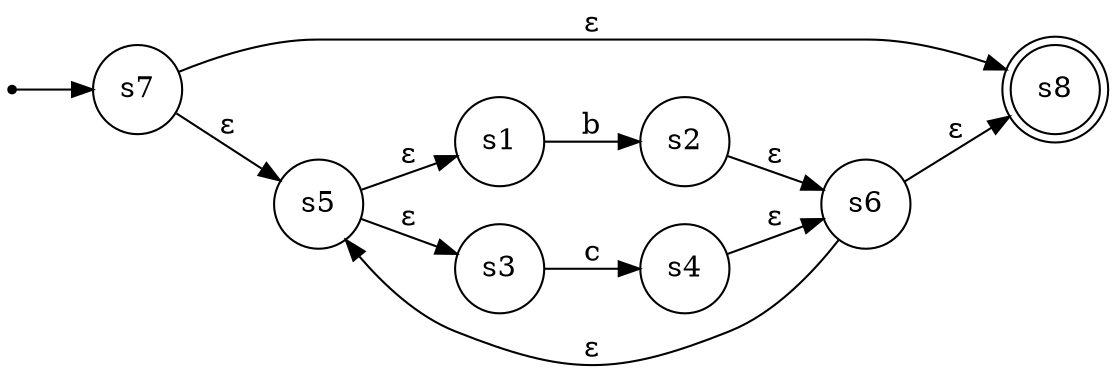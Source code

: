 digraph Automaton {
    rankdir=LR;
    node [shape=circle];

    __start__ [shape=point];
    __start__ -> s7;
    s8 [shape=doublecircle];
    s1 -> s2 [label="b"];
    s3 -> s4 [label="c"];
    s5 -> s1 [label="ε"];
    s5 -> s3 [label="ε"];
    s2 -> s6 [label="ε"];
    s4 -> s6 [label="ε"];
    s7 -> s8 [label="ε"];
    s7 -> s5 [label="ε"];
    s6 -> s8 [label="ε"];
    s6 -> s5 [label="ε"];
}
